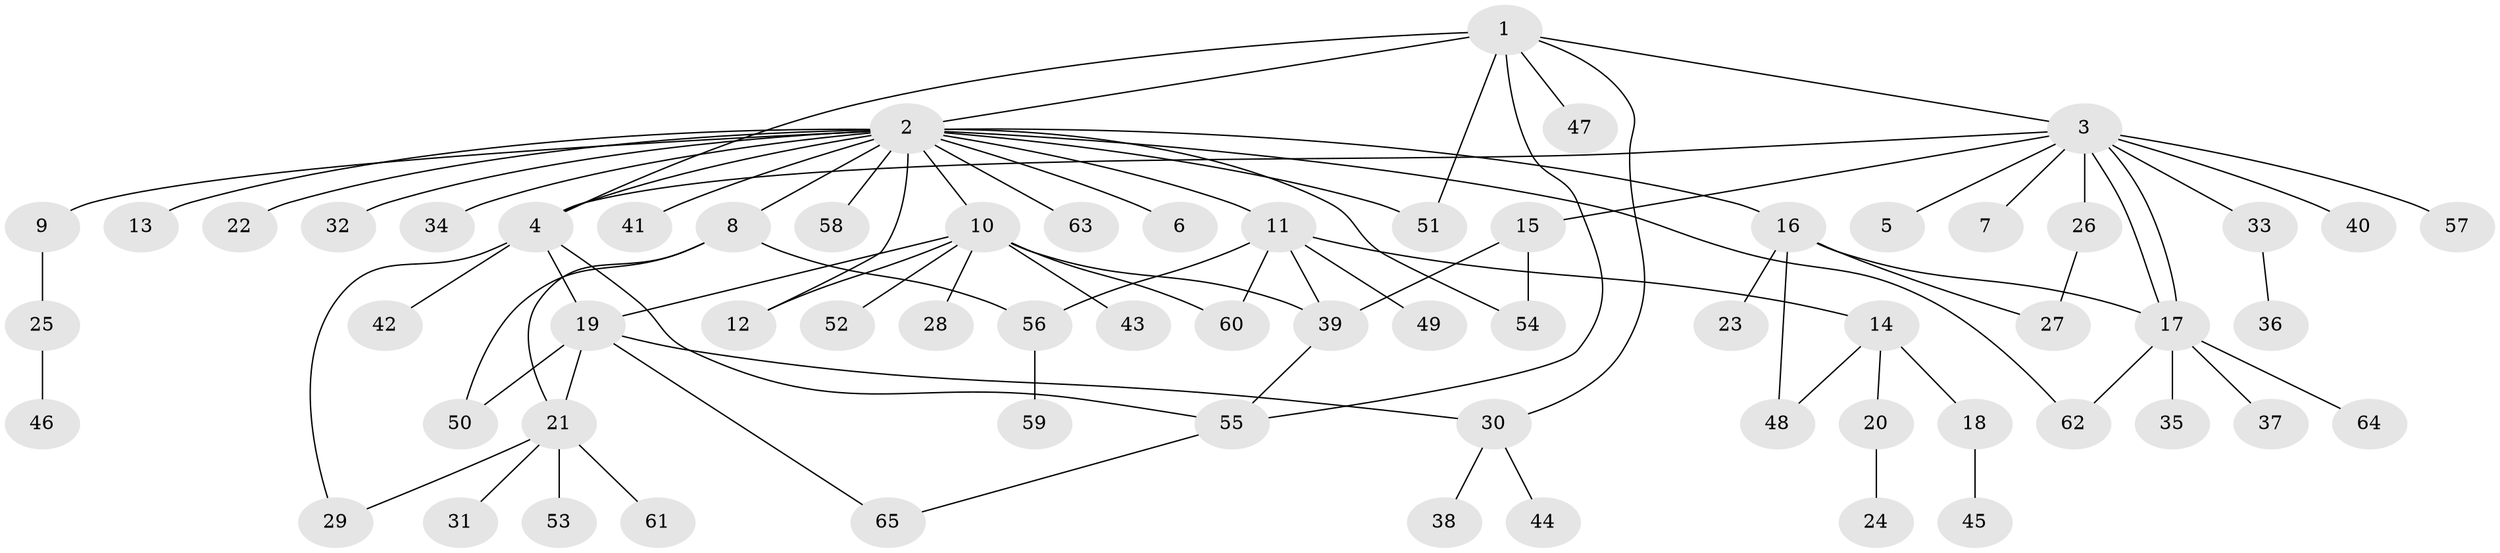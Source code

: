 // coarse degree distribution, {9: 0.041666666666666664, 17: 0.020833333333333332, 8: 0.020833333333333332, 1: 0.5833333333333334, 5: 0.041666666666666664, 2: 0.14583333333333334, 12: 0.020833333333333332, 6: 0.020833333333333332, 4: 0.041666666666666664, 3: 0.0625}
// Generated by graph-tools (version 1.1) at 2025/41/03/06/25 10:41:51]
// undirected, 65 vertices, 86 edges
graph export_dot {
graph [start="1"]
  node [color=gray90,style=filled];
  1;
  2;
  3;
  4;
  5;
  6;
  7;
  8;
  9;
  10;
  11;
  12;
  13;
  14;
  15;
  16;
  17;
  18;
  19;
  20;
  21;
  22;
  23;
  24;
  25;
  26;
  27;
  28;
  29;
  30;
  31;
  32;
  33;
  34;
  35;
  36;
  37;
  38;
  39;
  40;
  41;
  42;
  43;
  44;
  45;
  46;
  47;
  48;
  49;
  50;
  51;
  52;
  53;
  54;
  55;
  56;
  57;
  58;
  59;
  60;
  61;
  62;
  63;
  64;
  65;
  1 -- 2;
  1 -- 3;
  1 -- 4;
  1 -- 30;
  1 -- 47;
  1 -- 51;
  1 -- 55;
  2 -- 4;
  2 -- 6;
  2 -- 8;
  2 -- 9;
  2 -- 10;
  2 -- 11;
  2 -- 12;
  2 -- 13;
  2 -- 16;
  2 -- 22;
  2 -- 32;
  2 -- 34;
  2 -- 41;
  2 -- 51;
  2 -- 54;
  2 -- 58;
  2 -- 62;
  2 -- 63;
  3 -- 4;
  3 -- 5;
  3 -- 7;
  3 -- 15;
  3 -- 17;
  3 -- 17;
  3 -- 26;
  3 -- 33;
  3 -- 40;
  3 -- 57;
  4 -- 19;
  4 -- 29;
  4 -- 42;
  4 -- 55;
  8 -- 21;
  8 -- 50;
  8 -- 56;
  9 -- 25;
  10 -- 12;
  10 -- 19;
  10 -- 28;
  10 -- 39;
  10 -- 43;
  10 -- 52;
  10 -- 60;
  11 -- 14;
  11 -- 39;
  11 -- 49;
  11 -- 56;
  11 -- 60;
  14 -- 18;
  14 -- 20;
  14 -- 48;
  15 -- 39;
  15 -- 54;
  16 -- 17;
  16 -- 23;
  16 -- 27;
  16 -- 48;
  17 -- 35;
  17 -- 37;
  17 -- 62;
  17 -- 64;
  18 -- 45;
  19 -- 21;
  19 -- 30;
  19 -- 50;
  19 -- 65;
  20 -- 24;
  21 -- 29;
  21 -- 31;
  21 -- 53;
  21 -- 61;
  25 -- 46;
  26 -- 27;
  30 -- 38;
  30 -- 44;
  33 -- 36;
  39 -- 55;
  55 -- 65;
  56 -- 59;
}
